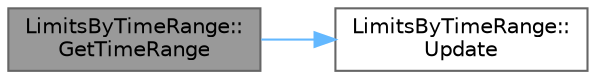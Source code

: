 digraph "LimitsByTimeRange::GetTimeRange"
{
 // LATEX_PDF_SIZE
  bgcolor="transparent";
  edge [fontname=Helvetica,fontsize=10,labelfontname=Helvetica,labelfontsize=10];
  node [fontname=Helvetica,fontsize=10,shape=box,height=0.2,width=0.4];
  rankdir="LR";
  Node1 [id="Node000001",label="LimitsByTimeRange::\lGetTimeRange",height=0.2,width=0.4,color="gray40", fillcolor="grey60", style="filled", fontcolor="black",tooltip=" "];
  Node1 -> Node2 [id="edge1_Node000001_Node000002",color="steelblue1",style="solid",tooltip=" "];
  Node2 [id="Node000002",label="LimitsByTimeRange::\lUpdate",height=0.2,width=0.4,color="grey40", fillcolor="white", style="filled",URL="$class_limits_by_time_range.html#ad2094bf31fe0c2c065858ea5f688b5d6",tooltip=" "];
}
